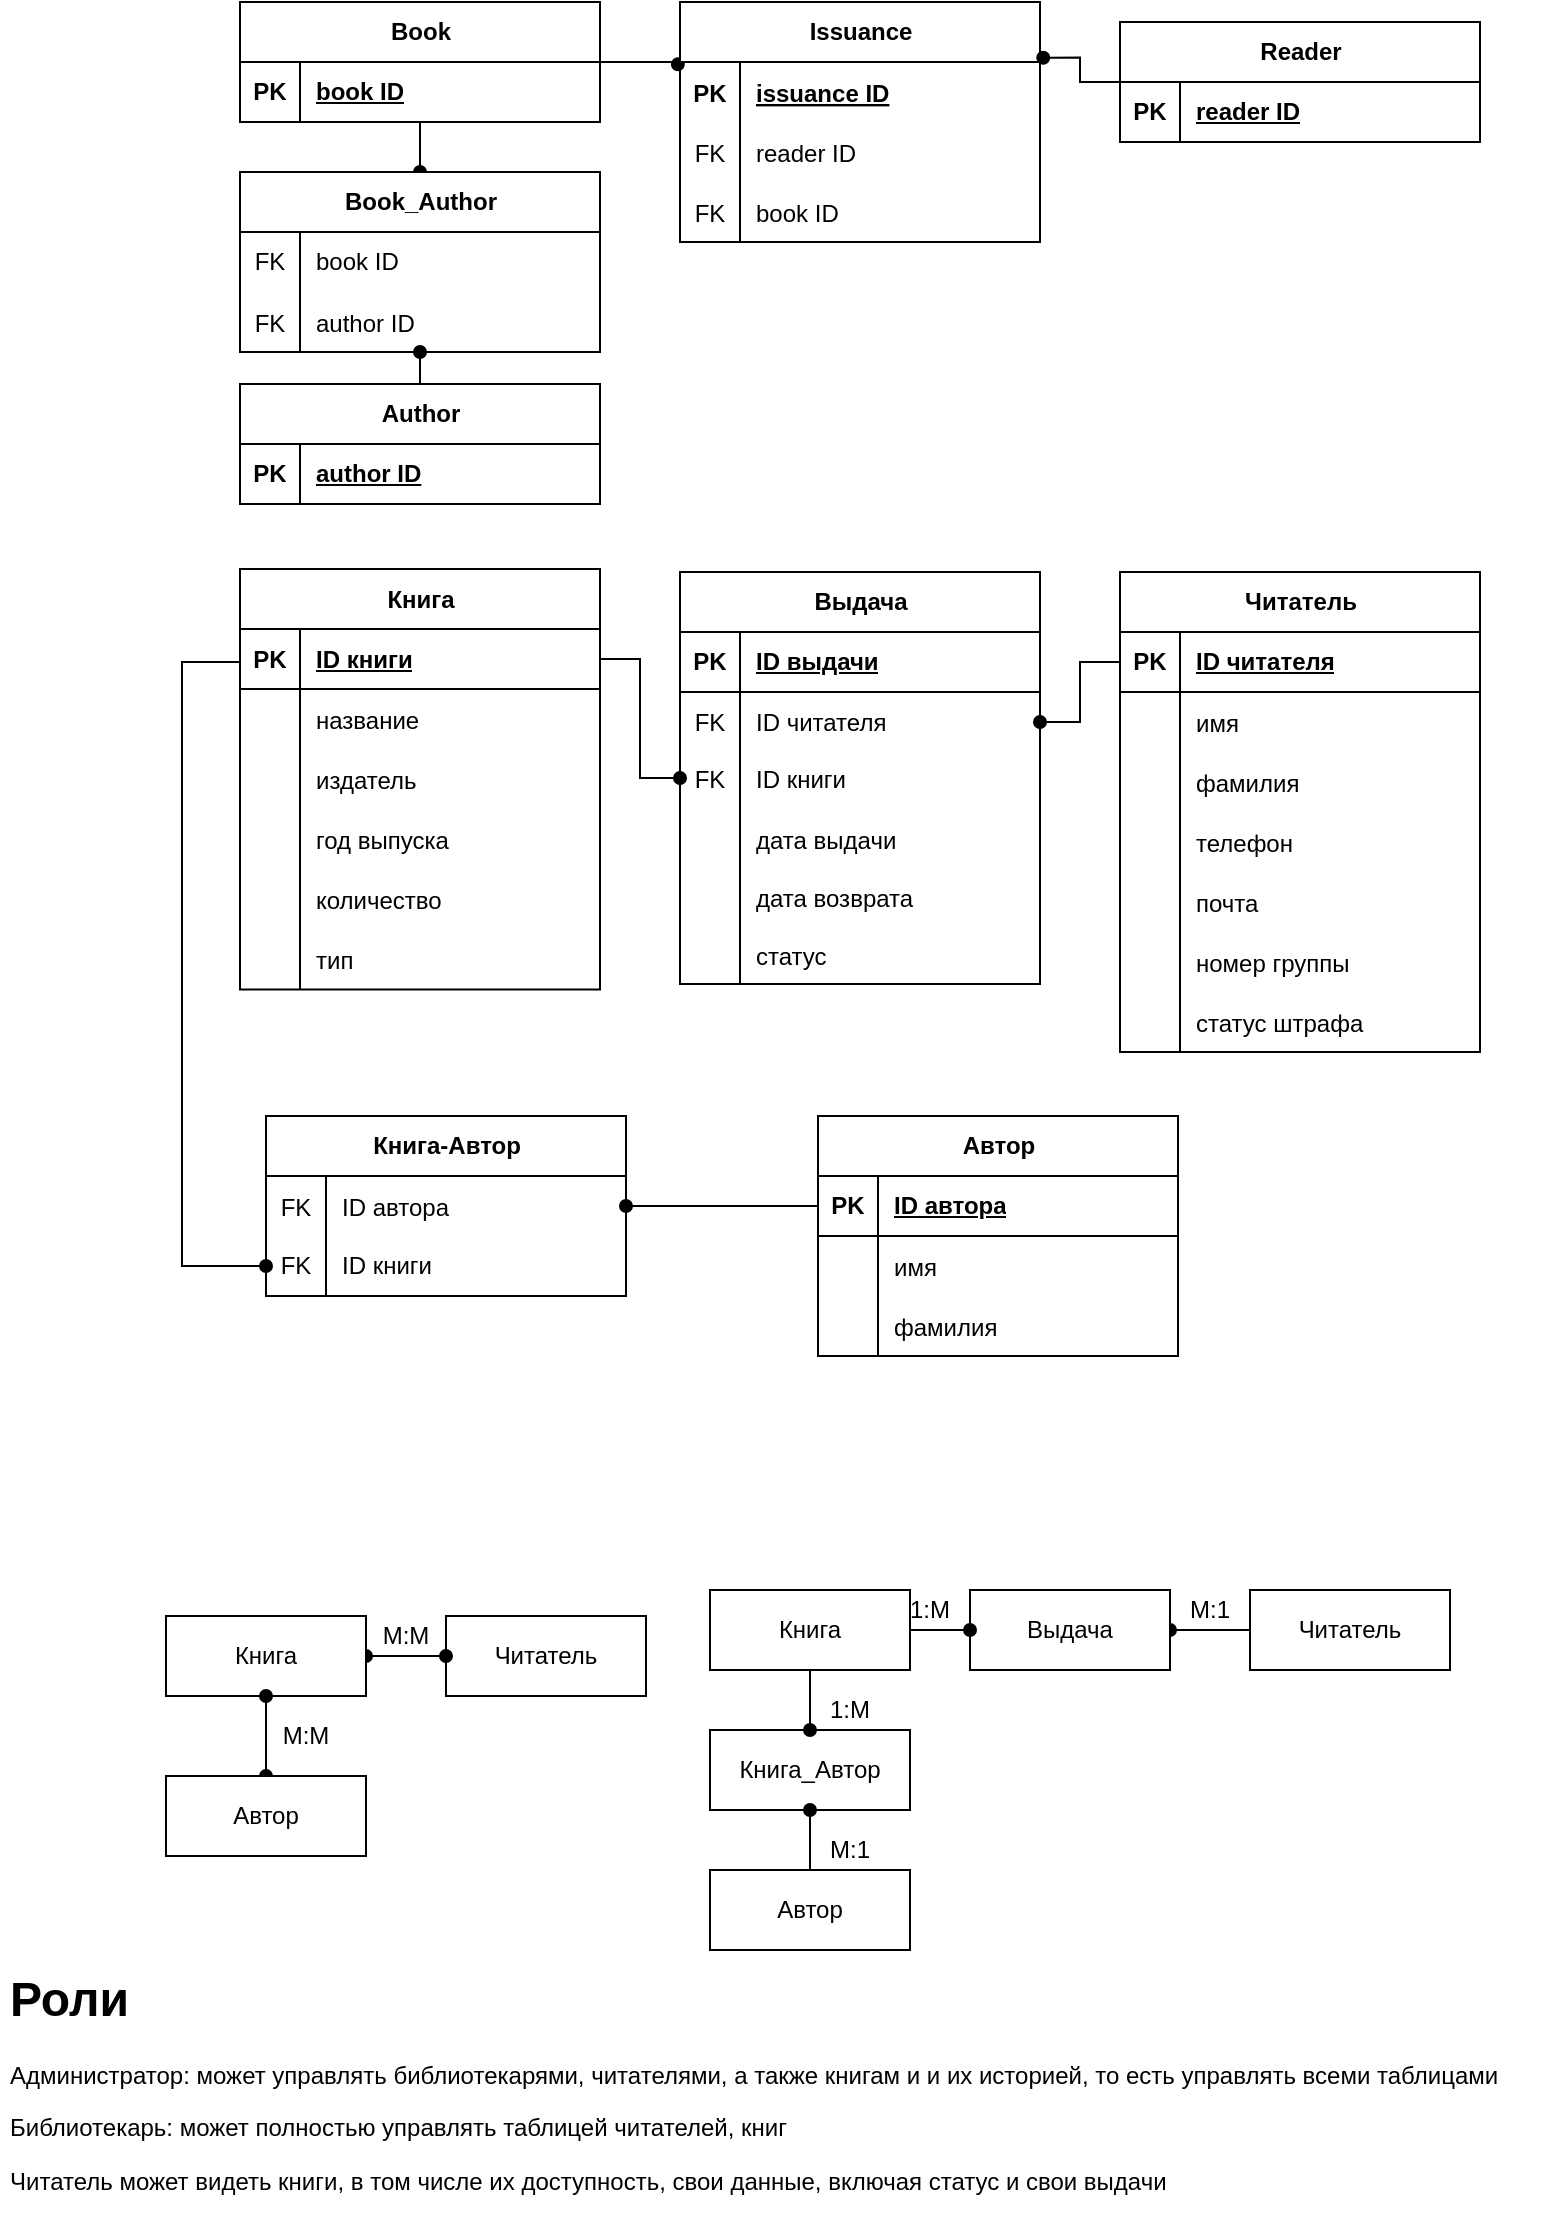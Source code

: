 <mxfile version="23.1.2" type="device">
  <diagram id="Q5sgxoIQD4POq27lz7pc" name="Страница 2">
    <mxGraphModel dx="-1547" dy="431" grid="0" gridSize="10" guides="1" tooltips="1" connect="1" arrows="1" fold="1" page="1" pageScale="1" pageWidth="827" pageHeight="1169" math="0" shadow="0">
      <root>
        <mxCell id="0" />
        <mxCell id="1" parent="0" />
        <mxCell id="R7ECqFsve1IRX7vz0h6_-2" value="&lt;h1&gt;Роли&lt;/h1&gt;&lt;p&gt;Администратор: может управлять библиотекарями, читателями, а также книгам и и их историей, то есть управлять всеми таблицами&lt;/p&gt;&lt;p&gt;Библиотекарь: может полностью управлять таблицей читателей, книг&lt;/p&gt;&lt;p&gt;Читатель может видеть книги, в том числе их доступность, свои данные, включая статус и свои выдачи&lt;/p&gt;" style="text;html=1;strokeColor=none;fillColor=none;spacing=5;spacingTop=-20;whiteSpace=wrap;overflow=hidden;rounded=0;" parent="1" vertex="1">
          <mxGeometry x="2500" y="1014" width="779" height="139" as="geometry" />
        </mxCell>
        <mxCell id="ws0yQ7iPl1Mq0KxbzKUK-42" style="edgeStyle=orthogonalEdgeStyle;rounded=0;orthogonalLoop=1;jettySize=auto;html=1;exitX=1;exitY=0.5;exitDx=0;exitDy=0;entryX=-0.006;entryY=0.039;entryDx=0;entryDy=0;endArrow=oval;endFill=1;entryPerimeter=0;" parent="1" source="ws0yQ7iPl1Mq0KxbzKUK-1" target="ws0yQ7iPl1Mq0KxbzKUK-36" edge="1">
          <mxGeometry relative="1" as="geometry">
            <mxPoint x="2840" y="110" as="targetPoint" />
            <Array as="points">
              <mxPoint x="2839" y="65" />
            </Array>
          </mxGeometry>
        </mxCell>
        <mxCell id="ws0yQ7iPl1Mq0KxbzKUK-1" value="Book&lt;br&gt;" style="shape=table;startSize=30;container=1;collapsible=1;childLayout=tableLayout;fixedRows=1;rowLines=0;fontStyle=1;align=center;resizeLast=1;html=1;" parent="1" vertex="1">
          <mxGeometry x="2620" y="35" width="180" height="60" as="geometry" />
        </mxCell>
        <mxCell id="ws0yQ7iPl1Mq0KxbzKUK-2" value="" style="shape=tableRow;horizontal=0;startSize=0;swimlaneHead=0;swimlaneBody=0;fillColor=none;collapsible=0;dropTarget=0;points=[[0,0.5],[1,0.5]];portConstraint=eastwest;top=0;left=0;right=0;bottom=1;" parent="ws0yQ7iPl1Mq0KxbzKUK-1" vertex="1">
          <mxGeometry y="30" width="180" height="30" as="geometry" />
        </mxCell>
        <mxCell id="ws0yQ7iPl1Mq0KxbzKUK-3" value="PK" style="shape=partialRectangle;connectable=0;fillColor=none;top=0;left=0;bottom=0;right=0;fontStyle=1;overflow=hidden;whiteSpace=wrap;html=1;" parent="ws0yQ7iPl1Mq0KxbzKUK-2" vertex="1">
          <mxGeometry width="30" height="30" as="geometry">
            <mxRectangle width="30" height="30" as="alternateBounds" />
          </mxGeometry>
        </mxCell>
        <mxCell id="ws0yQ7iPl1Mq0KxbzKUK-4" value="book ID" style="shape=partialRectangle;connectable=0;fillColor=none;top=0;left=0;bottom=0;right=0;align=left;spacingLeft=6;fontStyle=5;overflow=hidden;whiteSpace=wrap;html=1;" parent="ws0yQ7iPl1Mq0KxbzKUK-2" vertex="1">
          <mxGeometry x="30" width="150" height="30" as="geometry">
            <mxRectangle width="150" height="30" as="alternateBounds" />
          </mxGeometry>
        </mxCell>
        <mxCell id="ws0yQ7iPl1Mq0KxbzKUK-14" value="Reader" style="shape=table;startSize=30;container=1;collapsible=1;childLayout=tableLayout;fixedRows=1;rowLines=0;fontStyle=1;align=center;resizeLast=1;html=1;" parent="1" vertex="1">
          <mxGeometry x="3060" y="45" width="180" height="60" as="geometry" />
        </mxCell>
        <mxCell id="ws0yQ7iPl1Mq0KxbzKUK-15" value="" style="shape=tableRow;horizontal=0;startSize=0;swimlaneHead=0;swimlaneBody=0;fillColor=none;collapsible=0;dropTarget=0;points=[[0,0.5],[1,0.5]];portConstraint=eastwest;top=0;left=0;right=0;bottom=1;" parent="ws0yQ7iPl1Mq0KxbzKUK-14" vertex="1">
          <mxGeometry y="30" width="180" height="30" as="geometry" />
        </mxCell>
        <mxCell id="ws0yQ7iPl1Mq0KxbzKUK-16" value="PK" style="shape=partialRectangle;connectable=0;fillColor=none;top=0;left=0;bottom=0;right=0;fontStyle=1;overflow=hidden;whiteSpace=wrap;html=1;" parent="ws0yQ7iPl1Mq0KxbzKUK-15" vertex="1">
          <mxGeometry width="30" height="30" as="geometry">
            <mxRectangle width="30" height="30" as="alternateBounds" />
          </mxGeometry>
        </mxCell>
        <mxCell id="ws0yQ7iPl1Mq0KxbzKUK-17" value="reader ID" style="shape=partialRectangle;connectable=0;fillColor=none;top=0;left=0;bottom=0;right=0;align=left;spacingLeft=6;fontStyle=5;overflow=hidden;whiteSpace=wrap;html=1;" parent="ws0yQ7iPl1Mq0KxbzKUK-15" vertex="1">
          <mxGeometry x="30" width="150" height="30" as="geometry">
            <mxRectangle width="150" height="30" as="alternateBounds" />
          </mxGeometry>
        </mxCell>
        <mxCell id="ws0yQ7iPl1Mq0KxbzKUK-45" style="edgeStyle=orthogonalEdgeStyle;rounded=0;orthogonalLoop=1;jettySize=auto;html=1;exitX=0.5;exitY=0;exitDx=0;exitDy=0;entryX=0.5;entryY=1;entryDx=0;entryDy=0;endArrow=oval;endFill=1;" parent="1" source="ws0yQ7iPl1Mq0KxbzKUK-18" target="ws0yQ7iPl1Mq0KxbzKUK-22" edge="1">
          <mxGeometry relative="1" as="geometry" />
        </mxCell>
        <mxCell id="ws0yQ7iPl1Mq0KxbzKUK-18" value="Author" style="shape=table;startSize=30;container=1;collapsible=1;childLayout=tableLayout;fixedRows=1;rowLines=0;fontStyle=1;align=center;resizeLast=1;html=1;" parent="1" vertex="1">
          <mxGeometry x="2620" y="226" width="180" height="60" as="geometry" />
        </mxCell>
        <mxCell id="ws0yQ7iPl1Mq0KxbzKUK-19" value="" style="shape=tableRow;horizontal=0;startSize=0;swimlaneHead=0;swimlaneBody=0;fillColor=none;collapsible=0;dropTarget=0;points=[[0,0.5],[1,0.5]];portConstraint=eastwest;top=0;left=0;right=0;bottom=1;" parent="ws0yQ7iPl1Mq0KxbzKUK-18" vertex="1">
          <mxGeometry y="30" width="180" height="30" as="geometry" />
        </mxCell>
        <mxCell id="ws0yQ7iPl1Mq0KxbzKUK-20" value="PK" style="shape=partialRectangle;connectable=0;fillColor=none;top=0;left=0;bottom=0;right=0;fontStyle=1;overflow=hidden;whiteSpace=wrap;html=1;" parent="ws0yQ7iPl1Mq0KxbzKUK-19" vertex="1">
          <mxGeometry width="30" height="30" as="geometry">
            <mxRectangle width="30" height="30" as="alternateBounds" />
          </mxGeometry>
        </mxCell>
        <mxCell id="ws0yQ7iPl1Mq0KxbzKUK-21" value="author ID" style="shape=partialRectangle;connectable=0;fillColor=none;top=0;left=0;bottom=0;right=0;align=left;spacingLeft=6;fontStyle=5;overflow=hidden;whiteSpace=wrap;html=1;" parent="ws0yQ7iPl1Mq0KxbzKUK-19" vertex="1">
          <mxGeometry x="30" width="150" height="30" as="geometry">
            <mxRectangle width="150" height="30" as="alternateBounds" />
          </mxGeometry>
        </mxCell>
        <mxCell id="ws0yQ7iPl1Mq0KxbzKUK-43" style="edgeStyle=orthogonalEdgeStyle;rounded=0;orthogonalLoop=1;jettySize=auto;html=1;exitX=0.5;exitY=0;exitDx=0;exitDy=0;endArrow=none;endFill=0;startArrow=oval;startFill=1;" parent="1" source="ws0yQ7iPl1Mq0KxbzKUK-22" target="ws0yQ7iPl1Mq0KxbzKUK-1" edge="1">
          <mxGeometry relative="1" as="geometry" />
        </mxCell>
        <mxCell id="ws0yQ7iPl1Mq0KxbzKUK-22" value="Book_Author" style="shape=table;startSize=30;container=1;collapsible=1;childLayout=tableLayout;fixedRows=1;rowLines=0;fontStyle=1;align=center;resizeLast=1;html=1;" parent="1" vertex="1">
          <mxGeometry x="2620" y="120" width="180" height="90" as="geometry" />
        </mxCell>
        <mxCell id="GRW4P9yZ9hcze6RsHQlf-24" value="" style="shape=tableRow;horizontal=0;startSize=0;swimlaneHead=0;swimlaneBody=0;fillColor=none;collapsible=0;dropTarget=0;points=[[0,0.5],[1,0.5]];portConstraint=eastwest;top=0;left=0;right=0;bottom=0;" parent="ws0yQ7iPl1Mq0KxbzKUK-22" vertex="1">
          <mxGeometry y="30" width="180" height="30" as="geometry" />
        </mxCell>
        <mxCell id="GRW4P9yZ9hcze6RsHQlf-25" value="FK" style="shape=partialRectangle;connectable=0;fillColor=none;top=0;left=0;bottom=0;right=0;fontStyle=0;overflow=hidden;whiteSpace=wrap;html=1;" parent="GRW4P9yZ9hcze6RsHQlf-24" vertex="1">
          <mxGeometry width="30" height="30" as="geometry">
            <mxRectangle width="30" height="30" as="alternateBounds" />
          </mxGeometry>
        </mxCell>
        <mxCell id="GRW4P9yZ9hcze6RsHQlf-26" value="book ID" style="shape=partialRectangle;connectable=0;fillColor=none;top=0;left=0;bottom=0;right=0;align=left;spacingLeft=6;fontStyle=0;overflow=hidden;whiteSpace=wrap;html=1;" parent="GRW4P9yZ9hcze6RsHQlf-24" vertex="1">
          <mxGeometry x="30" width="150" height="30" as="geometry">
            <mxRectangle width="150" height="30" as="alternateBounds" />
          </mxGeometry>
        </mxCell>
        <mxCell id="GRW4P9yZ9hcze6RsHQlf-21" value="" style="shape=tableRow;horizontal=0;startSize=0;swimlaneHead=0;swimlaneBody=0;fillColor=none;collapsible=0;dropTarget=0;points=[[0,0.5],[1,0.5]];portConstraint=eastwest;top=0;left=0;right=0;bottom=0;" parent="ws0yQ7iPl1Mq0KxbzKUK-22" vertex="1">
          <mxGeometry y="60" width="180" height="30" as="geometry" />
        </mxCell>
        <mxCell id="GRW4P9yZ9hcze6RsHQlf-22" value="FK" style="shape=partialRectangle;connectable=0;fillColor=none;top=0;left=0;bottom=0;right=0;editable=1;overflow=hidden;" parent="GRW4P9yZ9hcze6RsHQlf-21" vertex="1">
          <mxGeometry width="30" height="30" as="geometry">
            <mxRectangle width="30" height="30" as="alternateBounds" />
          </mxGeometry>
        </mxCell>
        <mxCell id="GRW4P9yZ9hcze6RsHQlf-23" value="author ID" style="shape=partialRectangle;connectable=0;fillColor=none;top=0;left=0;bottom=0;right=0;align=left;spacingLeft=6;overflow=hidden;" parent="GRW4P9yZ9hcze6RsHQlf-21" vertex="1">
          <mxGeometry x="30" width="150" height="30" as="geometry">
            <mxRectangle width="150" height="30" as="alternateBounds" />
          </mxGeometry>
        </mxCell>
        <mxCell id="ws0yQ7iPl1Mq0KxbzKUK-29" value="Issuance" style="shape=table;startSize=30;container=1;collapsible=1;childLayout=tableLayout;fixedRows=1;rowLines=0;fontStyle=1;align=center;resizeLast=1;html=1;" parent="1" vertex="1">
          <mxGeometry x="2840" y="35" width="180" height="120" as="geometry" />
        </mxCell>
        <mxCell id="ws0yQ7iPl1Mq0KxbzKUK-36" value="" style="shape=tableRow;horizontal=0;startSize=0;swimlaneHead=0;swimlaneBody=0;fillColor=none;collapsible=0;dropTarget=0;points=[[0,0.5],[1,0.5]];portConstraint=eastwest;top=0;left=0;right=0;bottom=0;" parent="ws0yQ7iPl1Mq0KxbzKUK-29" vertex="1">
          <mxGeometry y="30" width="180" height="30" as="geometry" />
        </mxCell>
        <mxCell id="ws0yQ7iPl1Mq0KxbzKUK-37" value="PK" style="shape=partialRectangle;connectable=0;fillColor=none;top=0;left=0;bottom=0;right=0;editable=1;overflow=hidden;fontStyle=1" parent="ws0yQ7iPl1Mq0KxbzKUK-36" vertex="1">
          <mxGeometry width="30" height="30" as="geometry">
            <mxRectangle width="30" height="30" as="alternateBounds" />
          </mxGeometry>
        </mxCell>
        <mxCell id="ws0yQ7iPl1Mq0KxbzKUK-38" value="issuance ID" style="shape=partialRectangle;connectable=0;fillColor=none;top=0;left=0;bottom=0;right=0;align=left;spacingLeft=6;overflow=hidden;fontStyle=5" parent="ws0yQ7iPl1Mq0KxbzKUK-36" vertex="1">
          <mxGeometry x="30" width="150" height="30" as="geometry">
            <mxRectangle width="150" height="30" as="alternateBounds" />
          </mxGeometry>
        </mxCell>
        <mxCell id="GRW4P9yZ9hcze6RsHQlf-15" value="" style="shape=tableRow;horizontal=0;startSize=0;swimlaneHead=0;swimlaneBody=0;fillColor=none;collapsible=0;dropTarget=0;points=[[0,0.5],[1,0.5]];portConstraint=eastwest;top=0;left=0;right=0;bottom=0;" parent="ws0yQ7iPl1Mq0KxbzKUK-29" vertex="1">
          <mxGeometry y="60" width="180" height="30" as="geometry" />
        </mxCell>
        <mxCell id="GRW4P9yZ9hcze6RsHQlf-16" value="FK" style="shape=partialRectangle;connectable=0;fillColor=none;top=0;left=0;bottom=0;right=0;editable=1;overflow=hidden;" parent="GRW4P9yZ9hcze6RsHQlf-15" vertex="1">
          <mxGeometry width="30" height="30" as="geometry">
            <mxRectangle width="30" height="30" as="alternateBounds" />
          </mxGeometry>
        </mxCell>
        <mxCell id="GRW4P9yZ9hcze6RsHQlf-17" value="reader ID" style="shape=partialRectangle;connectable=0;fillColor=none;top=0;left=0;bottom=0;right=0;align=left;spacingLeft=6;overflow=hidden;" parent="GRW4P9yZ9hcze6RsHQlf-15" vertex="1">
          <mxGeometry x="30" width="150" height="30" as="geometry">
            <mxRectangle width="150" height="30" as="alternateBounds" />
          </mxGeometry>
        </mxCell>
        <mxCell id="GRW4P9yZ9hcze6RsHQlf-18" value="" style="shape=tableRow;horizontal=0;startSize=0;swimlaneHead=0;swimlaneBody=0;fillColor=none;collapsible=0;dropTarget=0;points=[[0,0.5],[1,0.5]];portConstraint=eastwest;top=0;left=0;right=0;bottom=0;" parent="ws0yQ7iPl1Mq0KxbzKUK-29" vertex="1">
          <mxGeometry y="90" width="180" height="30" as="geometry" />
        </mxCell>
        <mxCell id="GRW4P9yZ9hcze6RsHQlf-19" value="FK" style="shape=partialRectangle;connectable=0;fillColor=none;top=0;left=0;bottom=0;right=0;editable=1;overflow=hidden;" parent="GRW4P9yZ9hcze6RsHQlf-18" vertex="1">
          <mxGeometry width="30" height="30" as="geometry">
            <mxRectangle width="30" height="30" as="alternateBounds" />
          </mxGeometry>
        </mxCell>
        <mxCell id="GRW4P9yZ9hcze6RsHQlf-20" value="book ID" style="shape=partialRectangle;connectable=0;fillColor=none;top=0;left=0;bottom=0;right=0;align=left;spacingLeft=6;overflow=hidden;" parent="GRW4P9yZ9hcze6RsHQlf-18" vertex="1">
          <mxGeometry x="30" width="150" height="30" as="geometry">
            <mxRectangle width="150" height="30" as="alternateBounds" />
          </mxGeometry>
        </mxCell>
        <mxCell id="ws0yQ7iPl1Mq0KxbzKUK-46" style="edgeStyle=orthogonalEdgeStyle;rounded=0;orthogonalLoop=1;jettySize=auto;html=1;exitX=1.009;exitY=-0.072;exitDx=0;exitDy=0;endArrow=none;endFill=0;startArrow=oval;startFill=1;exitPerimeter=0;" parent="1" source="ws0yQ7iPl1Mq0KxbzKUK-36" target="ws0yQ7iPl1Mq0KxbzKUK-14" edge="1">
          <mxGeometry relative="1" as="geometry">
            <mxPoint x="3020" y="110" as="sourcePoint" />
          </mxGeometry>
        </mxCell>
        <mxCell id="ws0yQ7iPl1Mq0KxbzKUK-47" style="edgeStyle=orthogonalEdgeStyle;rounded=0;orthogonalLoop=1;jettySize=auto;html=1;exitX=1;exitY=0.5;exitDx=0;exitDy=0;entryX=0;entryY=0.5;entryDx=0;entryDy=0;endArrow=oval;endFill=1;" parent="1" source="ws0yQ7iPl1Mq0KxbzKUK-49" target="ws0yQ7iPl1Mq0KxbzKUK-66" edge="1">
          <mxGeometry relative="1" as="geometry">
            <Array as="points">
              <mxPoint x="2820" y="363" />
              <mxPoint x="2820" y="423" />
            </Array>
          </mxGeometry>
        </mxCell>
        <object label="Книга" id="ws0yQ7iPl1Mq0KxbzKUK-48">
          <mxCell style="shape=table;startSize=30;container=1;collapsible=1;childLayout=tableLayout;fixedRows=1;rowLines=0;fontStyle=1;align=center;resizeLast=1;html=1;" parent="1" vertex="1">
            <mxGeometry x="2620" y="318.5" width="180" height="210.206" as="geometry" />
          </mxCell>
        </object>
        <mxCell id="ws0yQ7iPl1Mq0KxbzKUK-49" value="" style="shape=tableRow;horizontal=0;startSize=0;swimlaneHead=0;swimlaneBody=0;fillColor=none;collapsible=0;dropTarget=0;points=[[0,0.5],[1,0.5]];portConstraint=eastwest;top=0;left=0;right=0;bottom=1;" parent="ws0yQ7iPl1Mq0KxbzKUK-48" vertex="1">
          <mxGeometry y="30" width="180" height="30" as="geometry" />
        </mxCell>
        <mxCell id="ws0yQ7iPl1Mq0KxbzKUK-50" value="PK" style="shape=partialRectangle;connectable=0;fillColor=none;top=0;left=0;bottom=0;right=0;fontStyle=1;overflow=hidden;whiteSpace=wrap;html=1;" parent="ws0yQ7iPl1Mq0KxbzKUK-49" vertex="1">
          <mxGeometry width="30" height="30" as="geometry">
            <mxRectangle width="30" height="30" as="alternateBounds" />
          </mxGeometry>
        </mxCell>
        <mxCell id="ws0yQ7iPl1Mq0KxbzKUK-51" value="ID книги" style="shape=partialRectangle;connectable=0;fillColor=none;top=0;left=0;bottom=0;right=0;align=left;spacingLeft=6;fontStyle=5;overflow=hidden;whiteSpace=wrap;html=1;" parent="ws0yQ7iPl1Mq0KxbzKUK-49" vertex="1">
          <mxGeometry x="30" width="150" height="30" as="geometry">
            <mxRectangle width="150" height="30" as="alternateBounds" />
          </mxGeometry>
        </mxCell>
        <mxCell id="ws0yQ7iPl1Mq0KxbzKUK-125" value="" style="shape=tableRow;horizontal=0;startSize=0;swimlaneHead=0;swimlaneBody=0;fillColor=none;collapsible=0;dropTarget=0;points=[[0,0.5],[1,0.5]];portConstraint=eastwest;top=0;left=0;right=0;bottom=0;" parent="ws0yQ7iPl1Mq0KxbzKUK-48" vertex="1">
          <mxGeometry y="60" width="180" height="30" as="geometry" />
        </mxCell>
        <mxCell id="ws0yQ7iPl1Mq0KxbzKUK-126" value="" style="shape=partialRectangle;connectable=0;fillColor=none;top=0;left=0;bottom=0;right=0;editable=1;overflow=hidden;" parent="ws0yQ7iPl1Mq0KxbzKUK-125" vertex="1">
          <mxGeometry width="30" height="30" as="geometry">
            <mxRectangle width="30" height="30" as="alternateBounds" />
          </mxGeometry>
        </mxCell>
        <mxCell id="ws0yQ7iPl1Mq0KxbzKUK-127" value="название" style="shape=partialRectangle;connectable=0;fillColor=none;top=0;left=0;bottom=0;right=0;align=left;spacingLeft=6;overflow=hidden;" parent="ws0yQ7iPl1Mq0KxbzKUK-125" vertex="1">
          <mxGeometry x="30" width="150" height="30" as="geometry">
            <mxRectangle width="150" height="30" as="alternateBounds" />
          </mxGeometry>
        </mxCell>
        <mxCell id="ws0yQ7iPl1Mq0KxbzKUK-131" value="" style="shape=tableRow;horizontal=0;startSize=0;swimlaneHead=0;swimlaneBody=0;fillColor=none;collapsible=0;dropTarget=0;points=[[0,0.5],[1,0.5]];portConstraint=eastwest;top=0;left=0;right=0;bottom=0;" parent="ws0yQ7iPl1Mq0KxbzKUK-48" vertex="1">
          <mxGeometry y="90" width="180" height="30" as="geometry" />
        </mxCell>
        <mxCell id="ws0yQ7iPl1Mq0KxbzKUK-132" value="" style="shape=partialRectangle;connectable=0;fillColor=none;top=0;left=0;bottom=0;right=0;editable=1;overflow=hidden;" parent="ws0yQ7iPl1Mq0KxbzKUK-131" vertex="1">
          <mxGeometry width="30" height="30" as="geometry">
            <mxRectangle width="30" height="30" as="alternateBounds" />
          </mxGeometry>
        </mxCell>
        <mxCell id="ws0yQ7iPl1Mq0KxbzKUK-133" value="издатель" style="shape=partialRectangle;connectable=0;fillColor=none;top=0;left=0;bottom=0;right=0;align=left;spacingLeft=6;overflow=hidden;" parent="ws0yQ7iPl1Mq0KxbzKUK-131" vertex="1">
          <mxGeometry x="30" width="150" height="30" as="geometry">
            <mxRectangle width="150" height="30" as="alternateBounds" />
          </mxGeometry>
        </mxCell>
        <mxCell id="ws0yQ7iPl1Mq0KxbzKUK-134" value="" style="shape=tableRow;horizontal=0;startSize=0;swimlaneHead=0;swimlaneBody=0;fillColor=none;collapsible=0;dropTarget=0;points=[[0,0.5],[1,0.5]];portConstraint=eastwest;top=0;left=0;right=0;bottom=0;" parent="ws0yQ7iPl1Mq0KxbzKUK-48" vertex="1">
          <mxGeometry y="120" width="180" height="30" as="geometry" />
        </mxCell>
        <mxCell id="ws0yQ7iPl1Mq0KxbzKUK-135" value="" style="shape=partialRectangle;connectable=0;fillColor=none;top=0;left=0;bottom=0;right=0;editable=1;overflow=hidden;" parent="ws0yQ7iPl1Mq0KxbzKUK-134" vertex="1">
          <mxGeometry width="30" height="30" as="geometry">
            <mxRectangle width="30" height="30" as="alternateBounds" />
          </mxGeometry>
        </mxCell>
        <mxCell id="ws0yQ7iPl1Mq0KxbzKUK-136" value="год выпуска" style="shape=partialRectangle;connectable=0;fillColor=none;top=0;left=0;bottom=0;right=0;align=left;spacingLeft=6;overflow=hidden;" parent="ws0yQ7iPl1Mq0KxbzKUK-134" vertex="1">
          <mxGeometry x="30" width="150" height="30" as="geometry">
            <mxRectangle width="150" height="30" as="alternateBounds" />
          </mxGeometry>
        </mxCell>
        <mxCell id="ws0yQ7iPl1Mq0KxbzKUK-140" value="" style="shape=tableRow;horizontal=0;startSize=0;swimlaneHead=0;swimlaneBody=0;fillColor=none;collapsible=0;dropTarget=0;points=[[0,0.5],[1,0.5]];portConstraint=eastwest;top=0;left=0;right=0;bottom=0;" parent="ws0yQ7iPl1Mq0KxbzKUK-48" vertex="1">
          <mxGeometry y="150" width="180" height="30" as="geometry" />
        </mxCell>
        <mxCell id="ws0yQ7iPl1Mq0KxbzKUK-141" value="" style="shape=partialRectangle;connectable=0;fillColor=none;top=0;left=0;bottom=0;right=0;editable=1;overflow=hidden;" parent="ws0yQ7iPl1Mq0KxbzKUK-140" vertex="1">
          <mxGeometry width="30" height="30" as="geometry">
            <mxRectangle width="30" height="30" as="alternateBounds" />
          </mxGeometry>
        </mxCell>
        <mxCell id="ws0yQ7iPl1Mq0KxbzKUK-142" value="количество" style="shape=partialRectangle;connectable=0;fillColor=none;top=0;left=0;bottom=0;right=0;align=left;spacingLeft=6;overflow=hidden;" parent="ws0yQ7iPl1Mq0KxbzKUK-140" vertex="1">
          <mxGeometry x="30" width="150" height="30" as="geometry">
            <mxRectangle width="150" height="30" as="alternateBounds" />
          </mxGeometry>
        </mxCell>
        <mxCell id="zyXNgYA7m62v3RWjKVNb-29" value="" style="shape=tableRow;horizontal=0;startSize=0;swimlaneHead=0;swimlaneBody=0;fillColor=none;collapsible=0;dropTarget=0;points=[[0,0.5],[1,0.5]];portConstraint=eastwest;top=0;left=0;right=0;bottom=0;" parent="ws0yQ7iPl1Mq0KxbzKUK-48" vertex="1">
          <mxGeometry y="180" width="180" height="30" as="geometry" />
        </mxCell>
        <mxCell id="zyXNgYA7m62v3RWjKVNb-30" value="" style="shape=partialRectangle;connectable=0;fillColor=none;top=0;left=0;bottom=0;right=0;editable=1;overflow=hidden;" parent="zyXNgYA7m62v3RWjKVNb-29" vertex="1">
          <mxGeometry width="30" height="30" as="geometry">
            <mxRectangle width="30" height="30" as="alternateBounds" />
          </mxGeometry>
        </mxCell>
        <mxCell id="zyXNgYA7m62v3RWjKVNb-31" value="тип" style="shape=partialRectangle;connectable=0;fillColor=none;top=0;left=0;bottom=0;right=0;align=left;spacingLeft=6;overflow=hidden;" parent="zyXNgYA7m62v3RWjKVNb-29" vertex="1">
          <mxGeometry x="30" width="150" height="30" as="geometry">
            <mxRectangle width="150" height="30" as="alternateBounds" />
          </mxGeometry>
        </mxCell>
        <mxCell id="ws0yQ7iPl1Mq0KxbzKUK-52" value="Читатель" style="shape=table;startSize=30;container=1;collapsible=1;childLayout=tableLayout;fixedRows=1;rowLines=0;fontStyle=1;align=center;resizeLast=1;html=1;" parent="1" vertex="1">
          <mxGeometry x="3060" y="320" width="180" height="240" as="geometry" />
        </mxCell>
        <mxCell id="ws0yQ7iPl1Mq0KxbzKUK-53" value="" style="shape=tableRow;horizontal=0;startSize=0;swimlaneHead=0;swimlaneBody=0;fillColor=none;collapsible=0;dropTarget=0;points=[[0,0.5],[1,0.5]];portConstraint=eastwest;top=0;left=0;right=0;bottom=1;" parent="ws0yQ7iPl1Mq0KxbzKUK-52" vertex="1">
          <mxGeometry y="30" width="180" height="30" as="geometry" />
        </mxCell>
        <mxCell id="ws0yQ7iPl1Mq0KxbzKUK-54" value="PK" style="shape=partialRectangle;connectable=0;fillColor=none;top=0;left=0;bottom=0;right=0;fontStyle=1;overflow=hidden;whiteSpace=wrap;html=1;" parent="ws0yQ7iPl1Mq0KxbzKUK-53" vertex="1">
          <mxGeometry width="30" height="30" as="geometry">
            <mxRectangle width="30" height="30" as="alternateBounds" />
          </mxGeometry>
        </mxCell>
        <mxCell id="ws0yQ7iPl1Mq0KxbzKUK-55" value="ID читателя" style="shape=partialRectangle;connectable=0;fillColor=none;top=0;left=0;bottom=0;right=0;align=left;spacingLeft=6;fontStyle=5;overflow=hidden;whiteSpace=wrap;html=1;" parent="ws0yQ7iPl1Mq0KxbzKUK-53" vertex="1">
          <mxGeometry x="30" width="150" height="30" as="geometry">
            <mxRectangle width="150" height="30" as="alternateBounds" />
          </mxGeometry>
        </mxCell>
        <mxCell id="ws0yQ7iPl1Mq0KxbzKUK-107" value="" style="shape=tableRow;horizontal=0;startSize=0;swimlaneHead=0;swimlaneBody=0;fillColor=none;collapsible=0;dropTarget=0;points=[[0,0.5],[1,0.5]];portConstraint=eastwest;top=0;left=0;right=0;bottom=0;" parent="ws0yQ7iPl1Mq0KxbzKUK-52" vertex="1">
          <mxGeometry y="60" width="180" height="30" as="geometry" />
        </mxCell>
        <mxCell id="ws0yQ7iPl1Mq0KxbzKUK-108" value="" style="shape=partialRectangle;connectable=0;fillColor=none;top=0;left=0;bottom=0;right=0;editable=1;overflow=hidden;" parent="ws0yQ7iPl1Mq0KxbzKUK-107" vertex="1">
          <mxGeometry width="30" height="30" as="geometry">
            <mxRectangle width="30" height="30" as="alternateBounds" />
          </mxGeometry>
        </mxCell>
        <mxCell id="ws0yQ7iPl1Mq0KxbzKUK-109" value="имя" style="shape=partialRectangle;connectable=0;fillColor=none;top=0;left=0;bottom=0;right=0;align=left;spacingLeft=6;overflow=hidden;" parent="ws0yQ7iPl1Mq0KxbzKUK-107" vertex="1">
          <mxGeometry x="30" width="150" height="30" as="geometry">
            <mxRectangle width="150" height="30" as="alternateBounds" />
          </mxGeometry>
        </mxCell>
        <mxCell id="ws0yQ7iPl1Mq0KxbzKUK-113" value="" style="shape=tableRow;horizontal=0;startSize=0;swimlaneHead=0;swimlaneBody=0;fillColor=none;collapsible=0;dropTarget=0;points=[[0,0.5],[1,0.5]];portConstraint=eastwest;top=0;left=0;right=0;bottom=0;" parent="ws0yQ7iPl1Mq0KxbzKUK-52" vertex="1">
          <mxGeometry y="90" width="180" height="30" as="geometry" />
        </mxCell>
        <mxCell id="ws0yQ7iPl1Mq0KxbzKUK-114" value="" style="shape=partialRectangle;connectable=0;fillColor=none;top=0;left=0;bottom=0;right=0;editable=1;overflow=hidden;" parent="ws0yQ7iPl1Mq0KxbzKUK-113" vertex="1">
          <mxGeometry width="30" height="30" as="geometry">
            <mxRectangle width="30" height="30" as="alternateBounds" />
          </mxGeometry>
        </mxCell>
        <mxCell id="ws0yQ7iPl1Mq0KxbzKUK-115" value="фамилия" style="shape=partialRectangle;connectable=0;fillColor=none;top=0;left=0;bottom=0;right=0;align=left;spacingLeft=6;overflow=hidden;" parent="ws0yQ7iPl1Mq0KxbzKUK-113" vertex="1">
          <mxGeometry x="30" width="150" height="30" as="geometry">
            <mxRectangle width="150" height="30" as="alternateBounds" />
          </mxGeometry>
        </mxCell>
        <mxCell id="ws0yQ7iPl1Mq0KxbzKUK-116" value="" style="shape=tableRow;horizontal=0;startSize=0;swimlaneHead=0;swimlaneBody=0;fillColor=none;collapsible=0;dropTarget=0;points=[[0,0.5],[1,0.5]];portConstraint=eastwest;top=0;left=0;right=0;bottom=0;" parent="ws0yQ7iPl1Mq0KxbzKUK-52" vertex="1">
          <mxGeometry y="120" width="180" height="30" as="geometry" />
        </mxCell>
        <mxCell id="ws0yQ7iPl1Mq0KxbzKUK-117" value="" style="shape=partialRectangle;connectable=0;fillColor=none;top=0;left=0;bottom=0;right=0;editable=1;overflow=hidden;" parent="ws0yQ7iPl1Mq0KxbzKUK-116" vertex="1">
          <mxGeometry width="30" height="30" as="geometry">
            <mxRectangle width="30" height="30" as="alternateBounds" />
          </mxGeometry>
        </mxCell>
        <mxCell id="ws0yQ7iPl1Mq0KxbzKUK-118" value="телефон" style="shape=partialRectangle;connectable=0;fillColor=none;top=0;left=0;bottom=0;right=0;align=left;spacingLeft=6;overflow=hidden;" parent="ws0yQ7iPl1Mq0KxbzKUK-116" vertex="1">
          <mxGeometry x="30" width="150" height="30" as="geometry">
            <mxRectangle width="150" height="30" as="alternateBounds" />
          </mxGeometry>
        </mxCell>
        <mxCell id="ws0yQ7iPl1Mq0KxbzKUK-119" value="" style="shape=tableRow;horizontal=0;startSize=0;swimlaneHead=0;swimlaneBody=0;fillColor=none;collapsible=0;dropTarget=0;points=[[0,0.5],[1,0.5]];portConstraint=eastwest;top=0;left=0;right=0;bottom=0;" parent="ws0yQ7iPl1Mq0KxbzKUK-52" vertex="1">
          <mxGeometry y="150" width="180" height="30" as="geometry" />
        </mxCell>
        <mxCell id="ws0yQ7iPl1Mq0KxbzKUK-120" value="" style="shape=partialRectangle;connectable=0;fillColor=none;top=0;left=0;bottom=0;right=0;editable=1;overflow=hidden;" parent="ws0yQ7iPl1Mq0KxbzKUK-119" vertex="1">
          <mxGeometry width="30" height="30" as="geometry">
            <mxRectangle width="30" height="30" as="alternateBounds" />
          </mxGeometry>
        </mxCell>
        <mxCell id="ws0yQ7iPl1Mq0KxbzKUK-121" value="почта" style="shape=partialRectangle;connectable=0;fillColor=none;top=0;left=0;bottom=0;right=0;align=left;spacingLeft=6;overflow=hidden;" parent="ws0yQ7iPl1Mq0KxbzKUK-119" vertex="1">
          <mxGeometry x="30" width="150" height="30" as="geometry">
            <mxRectangle width="150" height="30" as="alternateBounds" />
          </mxGeometry>
        </mxCell>
        <mxCell id="ws0yQ7iPl1Mq0KxbzKUK-122" value="" style="shape=tableRow;horizontal=0;startSize=0;swimlaneHead=0;swimlaneBody=0;fillColor=none;collapsible=0;dropTarget=0;points=[[0,0.5],[1,0.5]];portConstraint=eastwest;top=0;left=0;right=0;bottom=0;" parent="ws0yQ7iPl1Mq0KxbzKUK-52" vertex="1">
          <mxGeometry y="180" width="180" height="30" as="geometry" />
        </mxCell>
        <mxCell id="ws0yQ7iPl1Mq0KxbzKUK-123" value="" style="shape=partialRectangle;connectable=0;fillColor=none;top=0;left=0;bottom=0;right=0;editable=1;overflow=hidden;" parent="ws0yQ7iPl1Mq0KxbzKUK-122" vertex="1">
          <mxGeometry width="30" height="30" as="geometry">
            <mxRectangle width="30" height="30" as="alternateBounds" />
          </mxGeometry>
        </mxCell>
        <mxCell id="ws0yQ7iPl1Mq0KxbzKUK-124" value="номер группы" style="shape=partialRectangle;connectable=0;fillColor=none;top=0;left=0;bottom=0;right=0;align=left;spacingLeft=6;overflow=hidden;" parent="ws0yQ7iPl1Mq0KxbzKUK-122" vertex="1">
          <mxGeometry x="30" width="150" height="30" as="geometry">
            <mxRectangle width="150" height="30" as="alternateBounds" />
          </mxGeometry>
        </mxCell>
        <mxCell id="JxVrOuTnlGvM6xKV6sDG-60" value="" style="shape=tableRow;horizontal=0;startSize=0;swimlaneHead=0;swimlaneBody=0;fillColor=none;collapsible=0;dropTarget=0;points=[[0,0.5],[1,0.5]];portConstraint=eastwest;top=0;left=0;right=0;bottom=0;" parent="ws0yQ7iPl1Mq0KxbzKUK-52" vertex="1">
          <mxGeometry y="210" width="180" height="30" as="geometry" />
        </mxCell>
        <mxCell id="JxVrOuTnlGvM6xKV6sDG-61" value="" style="shape=partialRectangle;connectable=0;fillColor=none;top=0;left=0;bottom=0;right=0;editable=1;overflow=hidden;" parent="JxVrOuTnlGvM6xKV6sDG-60" vertex="1">
          <mxGeometry width="30" height="30" as="geometry">
            <mxRectangle width="30" height="30" as="alternateBounds" />
          </mxGeometry>
        </mxCell>
        <mxCell id="JxVrOuTnlGvM6xKV6sDG-62" value="статус штрафа" style="shape=partialRectangle;connectable=0;fillColor=none;top=0;left=0;bottom=0;right=0;align=left;spacingLeft=6;overflow=hidden;" parent="JxVrOuTnlGvM6xKV6sDG-60" vertex="1">
          <mxGeometry x="30" width="150" height="30" as="geometry">
            <mxRectangle width="150" height="30" as="alternateBounds" />
          </mxGeometry>
        </mxCell>
        <mxCell id="ws0yQ7iPl1Mq0KxbzKUK-56" style="edgeStyle=orthogonalEdgeStyle;rounded=0;orthogonalLoop=1;jettySize=auto;html=1;endArrow=oval;endFill=1;entryX=1;entryY=0.5;entryDx=0;entryDy=0;exitX=0;exitY=0.5;exitDx=0;exitDy=0;" parent="1" source="ws0yQ7iPl1Mq0KxbzKUK-58" target="ws0yQ7iPl1Mq0KxbzKUK-89" edge="1">
          <mxGeometry relative="1" as="geometry">
            <mxPoint x="2882" y="637" as="sourcePoint" />
            <mxPoint x="2816" y="631.98" as="targetPoint" />
            <Array as="points">
              <mxPoint x="2909" y="637" />
            </Array>
          </mxGeometry>
        </mxCell>
        <mxCell id="ws0yQ7iPl1Mq0KxbzKUK-57" value="Автор" style="shape=table;startSize=30;container=1;collapsible=1;childLayout=tableLayout;fixedRows=1;rowLines=0;fontStyle=1;align=center;resizeLast=1;html=1;" parent="1" vertex="1">
          <mxGeometry x="2909" y="592" width="180" height="120" as="geometry" />
        </mxCell>
        <mxCell id="ws0yQ7iPl1Mq0KxbzKUK-58" value="" style="shape=tableRow;horizontal=0;startSize=0;swimlaneHead=0;swimlaneBody=0;fillColor=none;collapsible=0;dropTarget=0;points=[[0,0.5],[1,0.5]];portConstraint=eastwest;top=0;left=0;right=0;bottom=1;" parent="ws0yQ7iPl1Mq0KxbzKUK-57" vertex="1">
          <mxGeometry y="30" width="180" height="30" as="geometry" />
        </mxCell>
        <mxCell id="ws0yQ7iPl1Mq0KxbzKUK-59" value="PK" style="shape=partialRectangle;connectable=0;fillColor=none;top=0;left=0;bottom=0;right=0;fontStyle=1;overflow=hidden;whiteSpace=wrap;html=1;" parent="ws0yQ7iPl1Mq0KxbzKUK-58" vertex="1">
          <mxGeometry width="30" height="30" as="geometry">
            <mxRectangle width="30" height="30" as="alternateBounds" />
          </mxGeometry>
        </mxCell>
        <mxCell id="ws0yQ7iPl1Mq0KxbzKUK-60" value="ID автора" style="shape=partialRectangle;connectable=0;fillColor=none;top=0;left=0;bottom=0;right=0;align=left;spacingLeft=6;fontStyle=5;overflow=hidden;whiteSpace=wrap;html=1;" parent="ws0yQ7iPl1Mq0KxbzKUK-58" vertex="1">
          <mxGeometry x="30" width="150" height="30" as="geometry">
            <mxRectangle width="150" height="30" as="alternateBounds" />
          </mxGeometry>
        </mxCell>
        <mxCell id="GRW4P9yZ9hcze6RsHQlf-9" value="" style="shape=tableRow;horizontal=0;startSize=0;swimlaneHead=0;swimlaneBody=0;fillColor=none;collapsible=0;dropTarget=0;points=[[0,0.5],[1,0.5]];portConstraint=eastwest;top=0;left=0;right=0;bottom=0;" parent="ws0yQ7iPl1Mq0KxbzKUK-57" vertex="1">
          <mxGeometry y="60" width="180" height="30" as="geometry" />
        </mxCell>
        <mxCell id="GRW4P9yZ9hcze6RsHQlf-10" value="" style="shape=partialRectangle;connectable=0;fillColor=none;top=0;left=0;bottom=0;right=0;editable=1;overflow=hidden;" parent="GRW4P9yZ9hcze6RsHQlf-9" vertex="1">
          <mxGeometry width="30" height="30" as="geometry">
            <mxRectangle width="30" height="30" as="alternateBounds" />
          </mxGeometry>
        </mxCell>
        <mxCell id="GRW4P9yZ9hcze6RsHQlf-11" value="имя" style="shape=partialRectangle;connectable=0;fillColor=none;top=0;left=0;bottom=0;right=0;align=left;spacingLeft=6;overflow=hidden;" parent="GRW4P9yZ9hcze6RsHQlf-9" vertex="1">
          <mxGeometry x="30" width="150" height="30" as="geometry">
            <mxRectangle width="150" height="30" as="alternateBounds" />
          </mxGeometry>
        </mxCell>
        <mxCell id="GRW4P9yZ9hcze6RsHQlf-12" value="" style="shape=tableRow;horizontal=0;startSize=0;swimlaneHead=0;swimlaneBody=0;fillColor=none;collapsible=0;dropTarget=0;points=[[0,0.5],[1,0.5]];portConstraint=eastwest;top=0;left=0;right=0;bottom=0;" parent="ws0yQ7iPl1Mq0KxbzKUK-57" vertex="1">
          <mxGeometry y="90" width="180" height="30" as="geometry" />
        </mxCell>
        <mxCell id="GRW4P9yZ9hcze6RsHQlf-13" value="" style="shape=partialRectangle;connectable=0;fillColor=none;top=0;left=0;bottom=0;right=0;editable=1;overflow=hidden;" parent="GRW4P9yZ9hcze6RsHQlf-12" vertex="1">
          <mxGeometry width="30" height="30" as="geometry">
            <mxRectangle width="30" height="30" as="alternateBounds" />
          </mxGeometry>
        </mxCell>
        <mxCell id="GRW4P9yZ9hcze6RsHQlf-14" value="фамилия" style="shape=partialRectangle;connectable=0;fillColor=none;top=0;left=0;bottom=0;right=0;align=left;spacingLeft=6;overflow=hidden;" parent="GRW4P9yZ9hcze6RsHQlf-12" vertex="1">
          <mxGeometry x="30" width="150" height="30" as="geometry">
            <mxRectangle width="150" height="30" as="alternateBounds" />
          </mxGeometry>
        </mxCell>
        <mxCell id="ws0yQ7iPl1Mq0KxbzKUK-62" value="Книга-Автор" style="shape=table;startSize=30;container=1;collapsible=1;childLayout=tableLayout;fixedRows=1;rowLines=0;fontStyle=1;align=center;resizeLast=1;html=1;" parent="1" vertex="1">
          <mxGeometry x="2633" y="592" width="180" height="90" as="geometry" />
        </mxCell>
        <mxCell id="ws0yQ7iPl1Mq0KxbzKUK-89" value="" style="shape=tableRow;horizontal=0;startSize=0;swimlaneHead=0;swimlaneBody=0;fillColor=none;collapsible=0;dropTarget=0;points=[[0,0.5],[1,0.5]];portConstraint=eastwest;top=0;left=0;right=0;bottom=0;" parent="ws0yQ7iPl1Mq0KxbzKUK-62" vertex="1">
          <mxGeometry y="30" width="180" height="30" as="geometry" />
        </mxCell>
        <mxCell id="ws0yQ7iPl1Mq0KxbzKUK-90" value="FK" style="shape=partialRectangle;connectable=0;fillColor=none;top=0;left=0;bottom=0;right=0;editable=1;overflow=hidden;" parent="ws0yQ7iPl1Mq0KxbzKUK-89" vertex="1">
          <mxGeometry width="30" height="30" as="geometry">
            <mxRectangle width="30" height="30" as="alternateBounds" />
          </mxGeometry>
        </mxCell>
        <mxCell id="ws0yQ7iPl1Mq0KxbzKUK-91" value="ID автора" style="shape=partialRectangle;connectable=0;fillColor=none;top=0;left=0;bottom=0;right=0;align=left;spacingLeft=6;overflow=hidden;" parent="ws0yQ7iPl1Mq0KxbzKUK-89" vertex="1">
          <mxGeometry x="30" width="150" height="30" as="geometry">
            <mxRectangle width="150" height="30" as="alternateBounds" />
          </mxGeometry>
        </mxCell>
        <mxCell id="ws0yQ7iPl1Mq0KxbzKUK-86" value="" style="shape=tableRow;horizontal=0;startSize=0;swimlaneHead=0;swimlaneBody=0;fillColor=none;collapsible=0;dropTarget=0;points=[[0,0.5],[1,0.5]];portConstraint=eastwest;top=0;left=0;right=0;bottom=0;" parent="ws0yQ7iPl1Mq0KxbzKUK-62" vertex="1">
          <mxGeometry y="60" width="180" height="30" as="geometry" />
        </mxCell>
        <mxCell id="ws0yQ7iPl1Mq0KxbzKUK-87" value="FK" style="shape=partialRectangle;connectable=0;fillColor=none;top=0;left=0;bottom=0;right=0;fontStyle=0;overflow=hidden;whiteSpace=wrap;html=1;" parent="ws0yQ7iPl1Mq0KxbzKUK-86" vertex="1">
          <mxGeometry width="30" height="30" as="geometry">
            <mxRectangle width="30" height="30" as="alternateBounds" />
          </mxGeometry>
        </mxCell>
        <mxCell id="ws0yQ7iPl1Mq0KxbzKUK-88" value="ID книги" style="shape=partialRectangle;connectable=0;fillColor=none;top=0;left=0;bottom=0;right=0;align=left;spacingLeft=6;fontStyle=0;overflow=hidden;whiteSpace=wrap;html=1;" parent="ws0yQ7iPl1Mq0KxbzKUK-86" vertex="1">
          <mxGeometry x="30" width="150" height="30" as="geometry">
            <mxRectangle width="150" height="30" as="alternateBounds" />
          </mxGeometry>
        </mxCell>
        <mxCell id="ws0yQ7iPl1Mq0KxbzKUK-66" value="Выдача" style="shape=table;startSize=30;container=1;collapsible=1;childLayout=tableLayout;fixedRows=1;rowLines=0;fontStyle=1;align=center;resizeLast=1;html=1;" parent="1" vertex="1">
          <mxGeometry x="2840" y="320" width="180" height="206" as="geometry" />
        </mxCell>
        <mxCell id="ws0yQ7iPl1Mq0KxbzKUK-73" value="" style="shape=tableRow;horizontal=0;startSize=0;swimlaneHead=0;swimlaneBody=0;fillColor=none;collapsible=0;dropTarget=0;points=[[0,0.5],[1,0.5]];portConstraint=eastwest;top=0;left=0;right=0;bottom=1;" parent="ws0yQ7iPl1Mq0KxbzKUK-66" vertex="1">
          <mxGeometry y="30" width="180" height="30" as="geometry" />
        </mxCell>
        <mxCell id="ws0yQ7iPl1Mq0KxbzKUK-74" value="PK" style="shape=partialRectangle;connectable=0;fillColor=none;top=0;left=0;bottom=0;right=0;fontStyle=1;overflow=hidden;whiteSpace=wrap;html=1;" parent="ws0yQ7iPl1Mq0KxbzKUK-73" vertex="1">
          <mxGeometry width="30" height="30" as="geometry">
            <mxRectangle width="30" height="30" as="alternateBounds" />
          </mxGeometry>
        </mxCell>
        <mxCell id="ws0yQ7iPl1Mq0KxbzKUK-75" value="&lt;u&gt;ID выдачи&lt;br&gt;&lt;/u&gt;" style="shape=partialRectangle;connectable=0;fillColor=none;top=0;left=0;bottom=0;right=0;align=left;spacingLeft=6;fontStyle=1;overflow=hidden;whiteSpace=wrap;html=1;" parent="ws0yQ7iPl1Mq0KxbzKUK-73" vertex="1">
          <mxGeometry x="30" width="150" height="30" as="geometry">
            <mxRectangle width="150" height="30" as="alternateBounds" />
          </mxGeometry>
        </mxCell>
        <mxCell id="ws0yQ7iPl1Mq0KxbzKUK-83" value="" style="shape=tableRow;horizontal=0;startSize=0;swimlaneHead=0;swimlaneBody=0;fillColor=none;collapsible=0;dropTarget=0;points=[[0,0.5],[1,0.5]];portConstraint=eastwest;top=0;left=0;right=0;bottom=0;" parent="ws0yQ7iPl1Mq0KxbzKUK-66" vertex="1">
          <mxGeometry y="60" width="180" height="29" as="geometry" />
        </mxCell>
        <mxCell id="ws0yQ7iPl1Mq0KxbzKUK-84" value="FK" style="shape=partialRectangle;connectable=0;fillColor=none;top=0;left=0;bottom=0;right=0;editable=1;overflow=hidden;" parent="ws0yQ7iPl1Mq0KxbzKUK-83" vertex="1">
          <mxGeometry width="30" height="29" as="geometry">
            <mxRectangle width="30" height="29" as="alternateBounds" />
          </mxGeometry>
        </mxCell>
        <mxCell id="ws0yQ7iPl1Mq0KxbzKUK-85" value="ID читателя" style="shape=partialRectangle;connectable=0;fillColor=none;top=0;left=0;bottom=0;right=0;align=left;spacingLeft=6;overflow=hidden;" parent="ws0yQ7iPl1Mq0KxbzKUK-83" vertex="1">
          <mxGeometry x="30" width="150" height="29" as="geometry">
            <mxRectangle width="150" height="29" as="alternateBounds" />
          </mxGeometry>
        </mxCell>
        <mxCell id="ws0yQ7iPl1Mq0KxbzKUK-80" value="" style="shape=tableRow;horizontal=0;startSize=0;swimlaneHead=0;swimlaneBody=0;fillColor=none;collapsible=0;dropTarget=0;points=[[0,0.5],[1,0.5]];portConstraint=eastwest;top=0;left=0;right=0;bottom=0;" parent="ws0yQ7iPl1Mq0KxbzKUK-66" vertex="1">
          <mxGeometry y="89" width="180" height="30" as="geometry" />
        </mxCell>
        <mxCell id="ws0yQ7iPl1Mq0KxbzKUK-81" value="FK" style="shape=partialRectangle;connectable=0;fillColor=none;top=0;left=0;bottom=0;right=0;fontStyle=0;overflow=hidden;whiteSpace=wrap;html=1;" parent="ws0yQ7iPl1Mq0KxbzKUK-80" vertex="1">
          <mxGeometry width="30" height="30" as="geometry">
            <mxRectangle width="30" height="30" as="alternateBounds" />
          </mxGeometry>
        </mxCell>
        <mxCell id="ws0yQ7iPl1Mq0KxbzKUK-82" value="ID книги" style="shape=partialRectangle;connectable=0;fillColor=none;top=0;left=0;bottom=0;right=0;align=left;spacingLeft=6;fontStyle=0;overflow=hidden;whiteSpace=wrap;html=1;" parent="ws0yQ7iPl1Mq0KxbzKUK-80" vertex="1">
          <mxGeometry x="30" width="150" height="30" as="geometry">
            <mxRectangle width="150" height="30" as="alternateBounds" />
          </mxGeometry>
        </mxCell>
        <mxCell id="JxVrOuTnlGvM6xKV6sDG-63" value="" style="shape=tableRow;horizontal=0;startSize=0;swimlaneHead=0;swimlaneBody=0;fillColor=none;collapsible=0;dropTarget=0;points=[[0,0.5],[1,0.5]];portConstraint=eastwest;top=0;left=0;right=0;bottom=0;" parent="ws0yQ7iPl1Mq0KxbzKUK-66" vertex="1">
          <mxGeometry y="119" width="180" height="29" as="geometry" />
        </mxCell>
        <mxCell id="JxVrOuTnlGvM6xKV6sDG-64" value="" style="shape=partialRectangle;connectable=0;fillColor=none;top=0;left=0;bottom=0;right=0;editable=1;overflow=hidden;" parent="JxVrOuTnlGvM6xKV6sDG-63" vertex="1">
          <mxGeometry width="30" height="29" as="geometry">
            <mxRectangle width="30" height="29" as="alternateBounds" />
          </mxGeometry>
        </mxCell>
        <mxCell id="JxVrOuTnlGvM6xKV6sDG-65" value="дата выдачи" style="shape=partialRectangle;connectable=0;fillColor=none;top=0;left=0;bottom=0;right=0;align=left;spacingLeft=6;overflow=hidden;" parent="JxVrOuTnlGvM6xKV6sDG-63" vertex="1">
          <mxGeometry x="30" width="150" height="29" as="geometry">
            <mxRectangle width="150" height="29" as="alternateBounds" />
          </mxGeometry>
        </mxCell>
        <mxCell id="JxVrOuTnlGvM6xKV6sDG-66" value="" style="shape=tableRow;horizontal=0;startSize=0;swimlaneHead=0;swimlaneBody=0;fillColor=none;collapsible=0;dropTarget=0;points=[[0,0.5],[1,0.5]];portConstraint=eastwest;top=0;left=0;right=0;bottom=0;" parent="ws0yQ7iPl1Mq0KxbzKUK-66" vertex="1">
          <mxGeometry y="148" width="180" height="29" as="geometry" />
        </mxCell>
        <mxCell id="JxVrOuTnlGvM6xKV6sDG-67" value="" style="shape=partialRectangle;connectable=0;fillColor=none;top=0;left=0;bottom=0;right=0;editable=1;overflow=hidden;" parent="JxVrOuTnlGvM6xKV6sDG-66" vertex="1">
          <mxGeometry width="30" height="29" as="geometry">
            <mxRectangle width="30" height="29" as="alternateBounds" />
          </mxGeometry>
        </mxCell>
        <mxCell id="JxVrOuTnlGvM6xKV6sDG-68" value="дата возврата" style="shape=partialRectangle;connectable=0;fillColor=none;top=0;left=0;bottom=0;right=0;align=left;spacingLeft=6;overflow=hidden;" parent="JxVrOuTnlGvM6xKV6sDG-66" vertex="1">
          <mxGeometry x="30" width="150" height="29" as="geometry">
            <mxRectangle width="150" height="29" as="alternateBounds" />
          </mxGeometry>
        </mxCell>
        <mxCell id="JxVrOuTnlGvM6xKV6sDG-72" value="" style="shape=tableRow;horizontal=0;startSize=0;swimlaneHead=0;swimlaneBody=0;fillColor=none;collapsible=0;dropTarget=0;points=[[0,0.5],[1,0.5]];portConstraint=eastwest;top=0;left=0;right=0;bottom=0;" parent="ws0yQ7iPl1Mq0KxbzKUK-66" vertex="1">
          <mxGeometry y="177" width="180" height="29" as="geometry" />
        </mxCell>
        <mxCell id="JxVrOuTnlGvM6xKV6sDG-73" value="" style="shape=partialRectangle;connectable=0;fillColor=none;top=0;left=0;bottom=0;right=0;editable=1;overflow=hidden;" parent="JxVrOuTnlGvM6xKV6sDG-72" vertex="1">
          <mxGeometry width="30" height="29" as="geometry">
            <mxRectangle width="30" height="29" as="alternateBounds" />
          </mxGeometry>
        </mxCell>
        <mxCell id="JxVrOuTnlGvM6xKV6sDG-74" value="статус" style="shape=partialRectangle;connectable=0;fillColor=none;top=0;left=0;bottom=0;right=0;align=left;spacingLeft=6;overflow=hidden;" parent="JxVrOuTnlGvM6xKV6sDG-72" vertex="1">
          <mxGeometry x="30" width="150" height="29" as="geometry">
            <mxRectangle width="150" height="29" as="alternateBounds" />
          </mxGeometry>
        </mxCell>
        <mxCell id="ws0yQ7iPl1Mq0KxbzKUK-76" style="edgeStyle=orthogonalEdgeStyle;rounded=0;orthogonalLoop=1;jettySize=auto;html=1;exitX=1;exitY=0.5;exitDx=0;exitDy=0;endArrow=none;endFill=0;startArrow=oval;startFill=1;" parent="1" target="ws0yQ7iPl1Mq0KxbzKUK-52" edge="1">
          <mxGeometry relative="1" as="geometry">
            <Array as="points">
              <mxPoint x="3040" y="395" />
              <mxPoint x="3040" y="365" />
            </Array>
            <mxPoint x="3020" y="395" as="sourcePoint" />
          </mxGeometry>
        </mxCell>
        <mxCell id="SOpnN1XHrBrbPif8CbgH-1" value="Читатель" style="whiteSpace=wrap;html=1;align=center;" parent="1" vertex="1">
          <mxGeometry x="2723" y="842" width="100" height="40" as="geometry" />
        </mxCell>
        <mxCell id="SOpnN1XHrBrbPif8CbgH-7" style="edgeStyle=orthogonalEdgeStyle;rounded=0;orthogonalLoop=1;jettySize=auto;html=1;exitX=1;exitY=0.5;exitDx=0;exitDy=0;entryX=0;entryY=0.5;entryDx=0;entryDy=0;endArrow=oval;endFill=1;startArrow=oval;startFill=1;" parent="1" source="SOpnN1XHrBrbPif8CbgH-3" target="SOpnN1XHrBrbPif8CbgH-1" edge="1">
          <mxGeometry relative="1" as="geometry">
            <mxPoint x="2713" y="862" as="targetPoint" />
          </mxGeometry>
        </mxCell>
        <mxCell id="SOpnN1XHrBrbPif8CbgH-3" value="Книга" style="whiteSpace=wrap;html=1;align=center;" parent="1" vertex="1">
          <mxGeometry x="2583" y="842" width="100" height="40" as="geometry" />
        </mxCell>
        <mxCell id="SOpnN1XHrBrbPif8CbgH-8" style="edgeStyle=orthogonalEdgeStyle;rounded=0;orthogonalLoop=1;jettySize=auto;html=1;exitX=0.5;exitY=0;exitDx=0;exitDy=0;entryX=0.5;entryY=1;entryDx=0;entryDy=0;endArrow=oval;endFill=1;startArrow=oval;startFill=1;" parent="1" source="SOpnN1XHrBrbPif8CbgH-4" target="SOpnN1XHrBrbPif8CbgH-3" edge="1">
          <mxGeometry relative="1" as="geometry" />
        </mxCell>
        <mxCell id="SOpnN1XHrBrbPif8CbgH-4" value="Автор" style="whiteSpace=wrap;html=1;align=center;" parent="1" vertex="1">
          <mxGeometry x="2583" y="922" width="100" height="40" as="geometry" />
        </mxCell>
        <mxCell id="SOpnN1XHrBrbPif8CbgH-5" value="Книга_Автор" style="whiteSpace=wrap;html=1;align=center;" parent="1" vertex="1">
          <mxGeometry x="2855" y="899" width="100" height="40" as="geometry" />
        </mxCell>
        <mxCell id="SOpnN1XHrBrbPif8CbgH-9" style="edgeStyle=orthogonalEdgeStyle;rounded=0;orthogonalLoop=1;jettySize=auto;html=1;exitX=0;exitY=0.5;exitDx=0;exitDy=0;entryX=1;entryY=0.5;entryDx=0;entryDy=0;endArrow=oval;endFill=1;" parent="1" source="SOpnN1XHrBrbPif8CbgH-10" target="SOpnN1XHrBrbPif8CbgH-11" edge="1">
          <mxGeometry relative="1" as="geometry" />
        </mxCell>
        <mxCell id="SOpnN1XHrBrbPif8CbgH-10" value="Читатель" style="whiteSpace=wrap;html=1;align=center;" parent="1" vertex="1">
          <mxGeometry x="3125" y="829" width="100" height="40" as="geometry" />
        </mxCell>
        <mxCell id="SOpnN1XHrBrbPif8CbgH-11" value="Выдача" style="whiteSpace=wrap;html=1;align=center;" parent="1" vertex="1">
          <mxGeometry x="2985" y="829" width="100" height="40" as="geometry" />
        </mxCell>
        <mxCell id="SOpnN1XHrBrbPif8CbgH-12" style="edgeStyle=orthogonalEdgeStyle;rounded=0;orthogonalLoop=1;jettySize=auto;html=1;exitX=1;exitY=0.5;exitDx=0;exitDy=0;entryX=0;entryY=0.5;entryDx=0;entryDy=0;endArrow=oval;endFill=1;" parent="1" source="SOpnN1XHrBrbPif8CbgH-13" target="SOpnN1XHrBrbPif8CbgH-11" edge="1">
          <mxGeometry relative="1" as="geometry" />
        </mxCell>
        <mxCell id="SOpnN1XHrBrbPif8CbgH-16" style="edgeStyle=orthogonalEdgeStyle;rounded=0;orthogonalLoop=1;jettySize=auto;html=1;exitX=0.5;exitY=1;exitDx=0;exitDy=0;entryX=0.5;entryY=0;entryDx=0;entryDy=0;endArrow=oval;endFill=1;" parent="1" source="SOpnN1XHrBrbPif8CbgH-13" target="SOpnN1XHrBrbPif8CbgH-5" edge="1">
          <mxGeometry relative="1" as="geometry" />
        </mxCell>
        <mxCell id="SOpnN1XHrBrbPif8CbgH-13" value="Книга" style="whiteSpace=wrap;html=1;align=center;" parent="1" vertex="1">
          <mxGeometry x="2855" y="829" width="100" height="40" as="geometry" />
        </mxCell>
        <mxCell id="SOpnN1XHrBrbPif8CbgH-17" style="edgeStyle=orthogonalEdgeStyle;rounded=0;orthogonalLoop=1;jettySize=auto;html=1;exitX=0.5;exitY=0;exitDx=0;exitDy=0;entryX=0.5;entryY=1;entryDx=0;entryDy=0;endArrow=oval;endFill=1;" parent="1" source="SOpnN1XHrBrbPif8CbgH-15" target="SOpnN1XHrBrbPif8CbgH-5" edge="1">
          <mxGeometry relative="1" as="geometry" />
        </mxCell>
        <mxCell id="SOpnN1XHrBrbPif8CbgH-15" value="Автор" style="whiteSpace=wrap;html=1;align=center;" parent="1" vertex="1">
          <mxGeometry x="2855" y="969" width="100" height="40" as="geometry" />
        </mxCell>
        <mxCell id="GRW4P9yZ9hcze6RsHQlf-1" value="1:М" style="text;html=1;strokeColor=none;fillColor=none;align=center;verticalAlign=middle;whiteSpace=wrap;rounded=0;" parent="1" vertex="1">
          <mxGeometry x="2945" y="829" width="40" height="20" as="geometry" />
        </mxCell>
        <mxCell id="GRW4P9yZ9hcze6RsHQlf-2" value="1:М" style="text;html=1;strokeColor=none;fillColor=none;align=center;verticalAlign=middle;whiteSpace=wrap;rounded=0;" parent="1" vertex="1">
          <mxGeometry x="2905" y="879" width="40" height="20" as="geometry" />
        </mxCell>
        <mxCell id="GRW4P9yZ9hcze6RsHQlf-3" value="М:М" style="text;html=1;strokeColor=none;fillColor=none;align=center;verticalAlign=middle;whiteSpace=wrap;rounded=0;" parent="1" vertex="1">
          <mxGeometry x="2633" y="892" width="40" height="20" as="geometry" />
        </mxCell>
        <mxCell id="GRW4P9yZ9hcze6RsHQlf-4" value="М:1" style="text;html=1;strokeColor=none;fillColor=none;align=center;verticalAlign=middle;whiteSpace=wrap;rounded=0;" parent="1" vertex="1">
          <mxGeometry x="2905" y="949" width="40" height="20" as="geometry" />
        </mxCell>
        <mxCell id="GRW4P9yZ9hcze6RsHQlf-5" value="М:1" style="text;html=1;strokeColor=none;fillColor=none;align=center;verticalAlign=middle;whiteSpace=wrap;rounded=0;" parent="1" vertex="1">
          <mxGeometry x="3085" y="829" width="40" height="20" as="geometry" />
        </mxCell>
        <mxCell id="GRW4P9yZ9hcze6RsHQlf-8" value="М:М" style="text;html=1;strokeColor=none;fillColor=none;align=center;verticalAlign=middle;whiteSpace=wrap;rounded=0;" parent="1" vertex="1">
          <mxGeometry x="2683" y="842" width="40" height="20" as="geometry" />
        </mxCell>
        <mxCell id="zyXNgYA7m62v3RWjKVNb-8" style="edgeStyle=orthogonalEdgeStyle;rounded=0;orthogonalLoop=1;jettySize=auto;html=1;exitX=0;exitY=0.5;exitDx=0;exitDy=0;entryX=0;entryY=0.5;entryDx=0;entryDy=0;endArrow=oval;endFill=1;" parent="1" source="ws0yQ7iPl1Mq0KxbzKUK-49" target="ws0yQ7iPl1Mq0KxbzKUK-86" edge="1">
          <mxGeometry relative="1" as="geometry">
            <mxPoint x="2518" y="637" as="sourcePoint" />
            <mxPoint x="2558" y="605" as="targetPoint" />
            <Array as="points">
              <mxPoint x="2620" y="365" />
              <mxPoint x="2591" y="365" />
              <mxPoint x="2591" y="667" />
            </Array>
          </mxGeometry>
        </mxCell>
      </root>
    </mxGraphModel>
  </diagram>
</mxfile>
